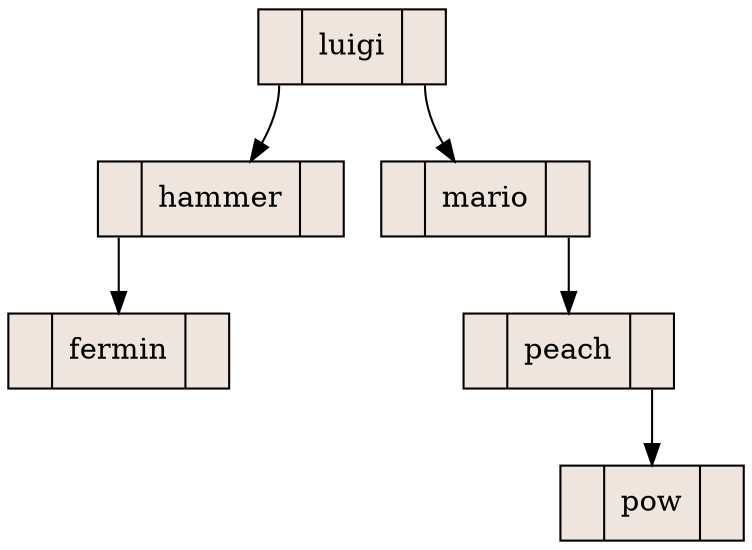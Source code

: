 digraph grafica{ 
node [shape = record, style = filled, splines= line, location = none, fillcolor = seashell2]; 
luigi [ label = "<iz>|luigi|<der>"] 

luigi:iz -> hammer
hammer [ label = "<iz>|hammer|<der>"] 

hammer:iz -> fermin
fermin [ label = "<iz>|fermin|<der>"] 

luigi:der -> mario
mario [ label = "<iz>|mario|<der>"] 

mario:der -> peach
peach [ label = "<iz>|peach|<der>"] 

peach:der -> pow
pow [ label = "<iz>|pow|<der>"] 


}
